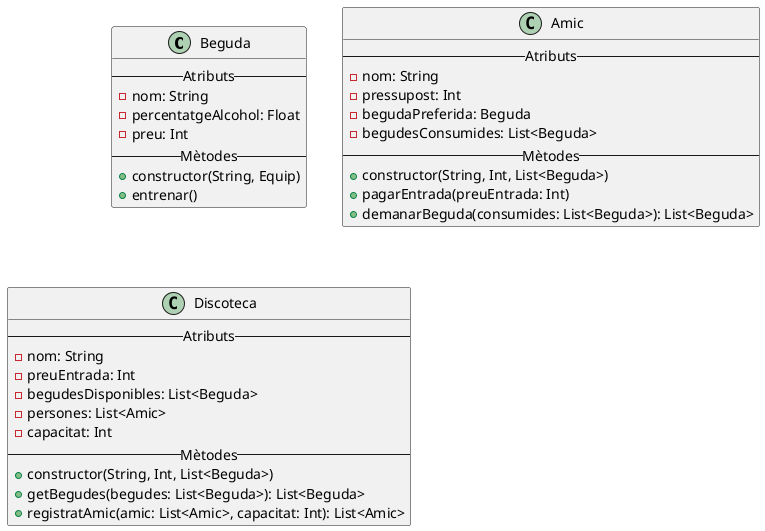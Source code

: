 @startuml
'https://plantuml.com/class-diagram

class Beguda{
    -- Atributs --
    - nom: String
    - percentatgeAlcohol: Float
    - preu: Int
    -- Mètodes --
    + constructor(String, Equip)
    + entrenar()
}

class Amic {
    -- Atributs --
    - nom: String
    - pressupost: Int
    - begudaPreferida: Beguda
    - begudesConsumides: List<Beguda>
    -- Mètodes --
    + constructor(String, Int, List<Beguda>)
    + pagarEntrada(preuEntrada: Int)
    + demanarBeguda(consumides: List<Beguda>): List<Beguda>
}

class Discoteca {
    -- Atributs --
    - nom: String
    - preuEntrada: Int
    - begudesDisponibles: List<Beguda>
    - persones: List<Amic>
    - capacitat: Int
    -- Mètodes --
    + constructor(String, Int, List<Beguda>)
    + getBegudes(begudes: List<Beguda>): List<Beguda>
    + registratAmic(amic: List<Amic>, capacitat: Int): List<Amic>
}

@enduml
